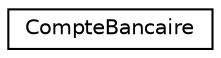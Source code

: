 digraph "Graphical Class Hierarchy"
{
  edge [fontname="Helvetica",fontsize="10",labelfontname="Helvetica",labelfontsize="10"];
  node [fontname="Helvetica",fontsize="10",shape=record];
  rankdir="LR";
  Node0 [label="CompteBancaire",height=0.2,width=0.4,color="black", fillcolor="white", style="filled",URL="$classCompteBancaire.html"];
}
